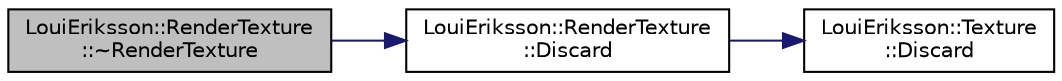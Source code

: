 digraph "LouiEriksson::RenderTexture::~RenderTexture"
{
 // LATEX_PDF_SIZE
  edge [fontname="Helvetica",fontsize="10",labelfontname="Helvetica",labelfontsize="10"];
  node [fontname="Helvetica",fontsize="10",shape=record];
  rankdir="LR";
  Node1 [label="LouiEriksson::RenderTexture\l::~RenderTexture",height=0.2,width=0.4,color="black", fillcolor="grey75", style="filled", fontcolor="black",tooltip=" "];
  Node1 -> Node2 [color="midnightblue",fontsize="10",style="solid"];
  Node2 [label="LouiEriksson::RenderTexture\l::Discard",height=0.2,width=0.4,color="black", fillcolor="white", style="filled",URL="$class_loui_eriksson_1_1_render_texture.html#ae6450f2f2aad0c88be25f56431d6c896",tooltip="Discard the RenderTexture."];
  Node2 -> Node3 [color="midnightblue",fontsize="10",style="solid"];
  Node3 [label="LouiEriksson::Texture\l::Discard",height=0.2,width=0.4,color="black", fillcolor="white", style="filled",URL="$class_loui_eriksson_1_1_texture.html#a249c8ec80375d2cf32303c58b0ad3dc5",tooltip="Discard the Texture."];
}
